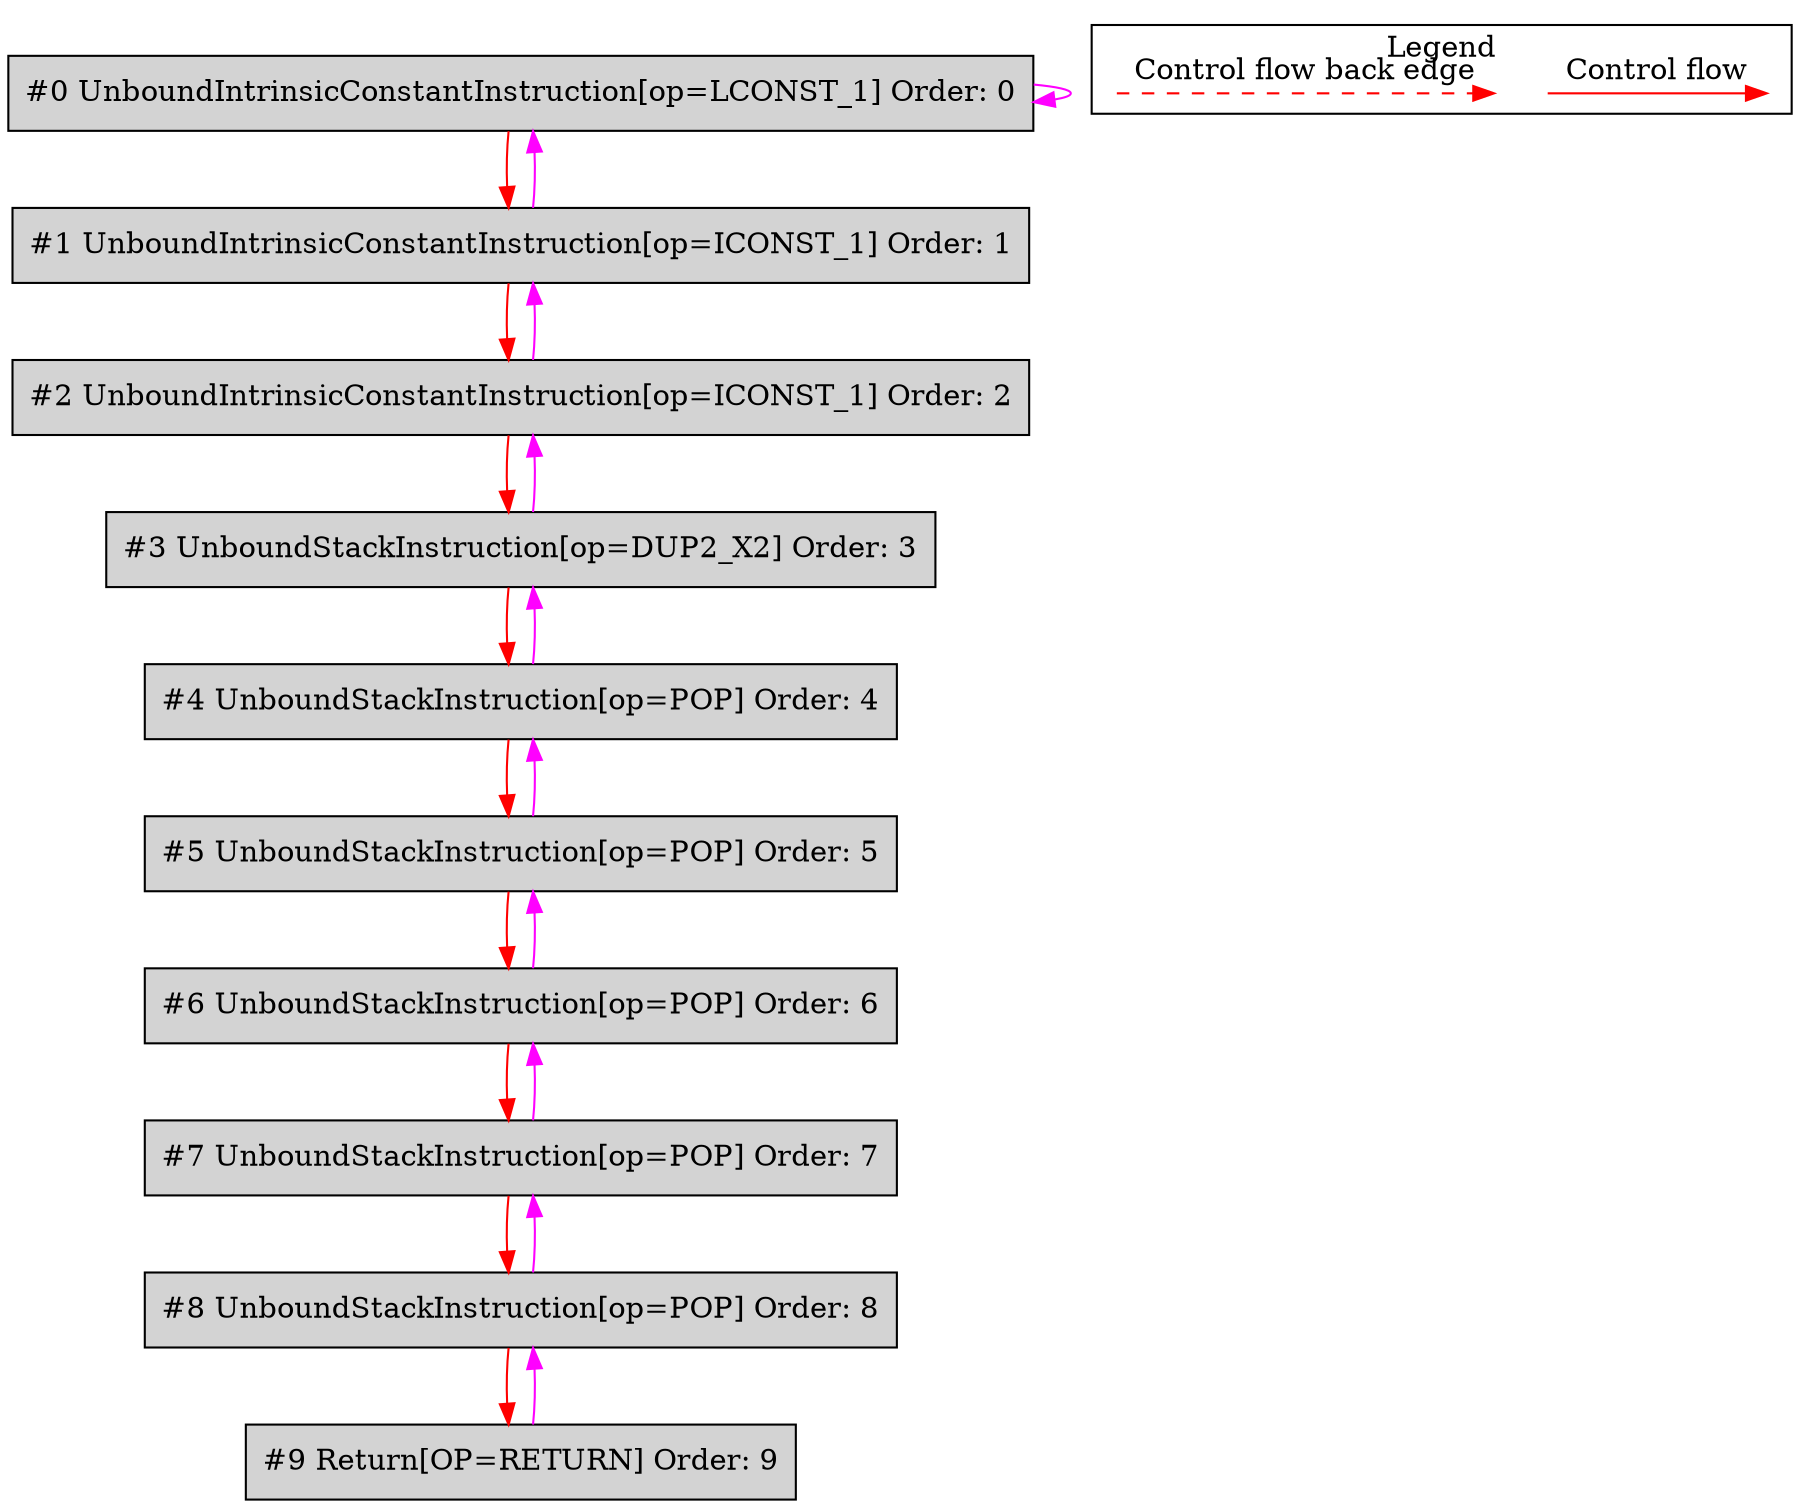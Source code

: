 digraph {
 ordering="in";
 node0[label="#0 UnboundIntrinsicConstantInstruction[op=LCONST_1] Order: 0", shape=box, fillcolor=lightgrey, style=filled];
 node1[label="#1 UnboundIntrinsicConstantInstruction[op=ICONST_1] Order: 1", shape=box, fillcolor=lightgrey, style=filled];
 node2[label="#2 UnboundIntrinsicConstantInstruction[op=ICONST_1] Order: 2", shape=box, fillcolor=lightgrey, style=filled];
 node3[label="#3 UnboundStackInstruction[op=DUP2_X2] Order: 3", shape=box, fillcolor=lightgrey, style=filled];
 node4[label="#4 UnboundStackInstruction[op=POP] Order: 4", shape=box, fillcolor=lightgrey, style=filled];
 node5[label="#5 UnboundStackInstruction[op=POP] Order: 5", shape=box, fillcolor=lightgrey, style=filled];
 node6[label="#6 UnboundStackInstruction[op=POP] Order: 6", shape=box, fillcolor=lightgrey, style=filled];
 node7[label="#7 UnboundStackInstruction[op=POP] Order: 7", shape=box, fillcolor=lightgrey, style=filled];
 node8[label="#8 UnboundStackInstruction[op=POP] Order: 8", shape=box, fillcolor=lightgrey, style=filled];
 node9[label="#9 Return[OP=RETURN] Order: 9", shape=box, fillcolor=lightgrey, style=filled];
 node0 -> node0[color=fuchsia];
 node0 -> node1[color=red];
 node1 -> node0[color=fuchsia];
 node1 -> node2[color=red];
 node2 -> node1[color=fuchsia];
 node2 -> node3[color=red];
 node3 -> node2[color=fuchsia];
 node3 -> node4[color=red];
 node4 -> node3[color=fuchsia];
 node4 -> node5[color=red];
 node5 -> node4[color=fuchsia];
 node5 -> node6[color=red];
 node6 -> node5[color=fuchsia];
 node6 -> node7[color=red];
 node7 -> node6[color=fuchsia];
 node7 -> node8[color=red];
 node8 -> node7[color=fuchsia];
 node8 -> node9[color=red];
 node9 -> node8[color=fuchsia];
 subgraph cluster_000 {
  label = "Legend";
  node [shape=point]
  {
   rank=same;
   c0 [style = invis];
   c1 [style = invis];
   c2 [style = invis];
   c3 [style = invis];
  }
  c0 -> c1 [label="Control flow", style=solid, color=red]
  c2 -> c3 [label="Control flow back edge", style=dashed, color=red]
 }

}

